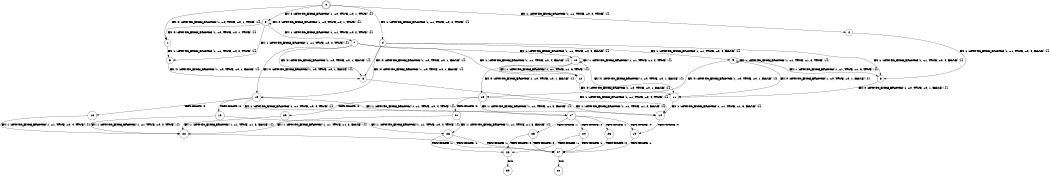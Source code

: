 digraph BCG {
size = "7, 10.5";
center = TRUE;
node [shape = circle];
0 [peripheries = 2];
0 -> 1 [label = "EX !0 !ATOMIC_EXCH_BRANCH (1, +0, TRUE, +0, 1, TRUE) !{}"];
0 -> 2 [label = "EX !1 !ATOMIC_EXCH_BRANCH (1, +1, TRUE, +0, 2, TRUE) !{}"];
0 -> 3 [label = "EX !0 !ATOMIC_EXCH_BRANCH (1, +0, TRUE, +0, 1, TRUE) !{}"];
0 -> 4 [label = "EX !1 !ATOMIC_EXCH_BRANCH (1, +1, TRUE, +0, 2, TRUE) !{}"];
1 -> 5 [label = "EX !1 !ATOMIC_EXCH_BRANCH (1, +1, TRUE, +0, 2, TRUE) !{}"];
2 -> 6 [label = "EX !1 !ATOMIC_EXCH_BRANCH (1, +1, TRUE, +0, 4, FALSE) !{}"];
3 -> 1 [label = "EX !0 !ATOMIC_EXCH_BRANCH (1, +0, TRUE, +0, 1, TRUE) !{}"];
3 -> 5 [label = "EX !1 !ATOMIC_EXCH_BRANCH (1, +1, TRUE, +0, 2, TRUE) !{}"];
3 -> 3 [label = "EX !0 !ATOMIC_EXCH_BRANCH (1, +0, TRUE, +0, 1, TRUE) !{}"];
3 -> 7 [label = "EX !1 !ATOMIC_EXCH_BRANCH (1, +1, TRUE, +0, 2, TRUE) !{}"];
4 -> 6 [label = "EX !1 !ATOMIC_EXCH_BRANCH (1, +1, TRUE, +0, 4, FALSE) !{}"];
4 -> 8 [label = "EX !0 !ATOMIC_EXCH_BRANCH (1, +0, TRUE, +0, 1, FALSE) !{}"];
4 -> 9 [label = "EX !1 !ATOMIC_EXCH_BRANCH (1, +1, TRUE, +0, 4, FALSE) !{}"];
4 -> 10 [label = "EX !0 !ATOMIC_EXCH_BRANCH (1, +0, TRUE, +0, 1, FALSE) !{}"];
5 -> 8 [label = "EX !0 !ATOMIC_EXCH_BRANCH (1, +0, TRUE, +0, 1, FALSE) !{}"];
6 -> 11 [label = "EX !0 !ATOMIC_EXCH_BRANCH (1, +0, TRUE, +0, 1, FALSE) !{}"];
7 -> 8 [label = "EX !0 !ATOMIC_EXCH_BRANCH (1, +0, TRUE, +0, 1, FALSE) !{}"];
7 -> 12 [label = "EX !1 !ATOMIC_EXCH_BRANCH (1, +1, TRUE, +0, 4, FALSE) !{}"];
7 -> 10 [label = "EX !0 !ATOMIC_EXCH_BRANCH (1, +0, TRUE, +0, 1, FALSE) !{}"];
7 -> 13 [label = "EX !1 !ATOMIC_EXCH_BRANCH (1, +1, TRUE, +0, 4, FALSE) !{}"];
8 -> 14 [label = "EX !1 !ATOMIC_EXCH_BRANCH (1, +1, TRUE, +0, 4, TRUE) !{}"];
9 -> 6 [label = "EX !1 !ATOMIC_EXCH_BRANCH (1, +1, TRUE, +1, 3, TRUE) !{}"];
9 -> 11 [label = "EX !0 !ATOMIC_EXCH_BRANCH (1, +0, TRUE, +0, 1, FALSE) !{}"];
9 -> 9 [label = "EX !1 !ATOMIC_EXCH_BRANCH (1, +1, TRUE, +1, 3, TRUE) !{}"];
9 -> 15 [label = "EX !0 !ATOMIC_EXCH_BRANCH (1, +0, TRUE, +0, 1, FALSE) !{}"];
10 -> 14 [label = "EX !1 !ATOMIC_EXCH_BRANCH (1, +1, TRUE, +0, 4, TRUE) !{}"];
10 -> 16 [label = "TERMINATE !0"];
10 -> 17 [label = "EX !1 !ATOMIC_EXCH_BRANCH (1, +1, TRUE, +0, 4, TRUE) !{}"];
10 -> 18 [label = "TERMINATE !0"];
11 -> 14 [label = "EX !1 !ATOMIC_EXCH_BRANCH (1, +1, TRUE, +1, 3, FALSE) !{}"];
12 -> 11 [label = "EX !0 !ATOMIC_EXCH_BRANCH (1, +0, TRUE, +0, 1, FALSE) !{}"];
13 -> 11 [label = "EX !0 !ATOMIC_EXCH_BRANCH (1, +0, TRUE, +0, 1, FALSE) !{}"];
13 -> 12 [label = "EX !1 !ATOMIC_EXCH_BRANCH (1, +1, TRUE, +1, 3, TRUE) !{}"];
13 -> 15 [label = "EX !0 !ATOMIC_EXCH_BRANCH (1, +0, TRUE, +0, 1, FALSE) !{}"];
13 -> 13 [label = "EX !1 !ATOMIC_EXCH_BRANCH (1, +1, TRUE, +1, 3, TRUE) !{}"];
14 -> 19 [label = "TERMINATE !0"];
15 -> 14 [label = "EX !1 !ATOMIC_EXCH_BRANCH (1, +1, TRUE, +1, 3, FALSE) !{}"];
15 -> 20 [label = "TERMINATE !0"];
15 -> 17 [label = "EX !1 !ATOMIC_EXCH_BRANCH (1, +1, TRUE, +1, 3, FALSE) !{}"];
15 -> 21 [label = "TERMINATE !0"];
16 -> 22 [label = "EX !1 !ATOMIC_EXCH_BRANCH (1, +1, TRUE, +0, 4, TRUE) !{}"];
17 -> 19 [label = "TERMINATE !0"];
17 -> 23 [label = "TERMINATE !1"];
17 -> 24 [label = "TERMINATE !0"];
17 -> 25 [label = "TERMINATE !1"];
18 -> 22 [label = "EX !1 !ATOMIC_EXCH_BRANCH (1, +1, TRUE, +0, 4, TRUE) !{}"];
18 -> 26 [label = "EX !1 !ATOMIC_EXCH_BRANCH (1, +1, TRUE, +0, 4, TRUE) !{}"];
19 -> 27 [label = "TERMINATE !1"];
20 -> 22 [label = "EX !1 !ATOMIC_EXCH_BRANCH (1, +1, TRUE, +1, 3, FALSE) !{}"];
21 -> 22 [label = "EX !1 !ATOMIC_EXCH_BRANCH (1, +1, TRUE, +1, 3, FALSE) !{}"];
21 -> 26 [label = "EX !1 !ATOMIC_EXCH_BRANCH (1, +1, TRUE, +1, 3, FALSE) !{}"];
22 -> 27 [label = "TERMINATE !1"];
23 -> 27 [label = "TERMINATE !0"];
24 -> 27 [label = "TERMINATE !1"];
24 -> 28 [label = "TERMINATE !1"];
25 -> 27 [label = "TERMINATE !0"];
25 -> 28 [label = "TERMINATE !0"];
26 -> 27 [label = "TERMINATE !1"];
26 -> 28 [label = "TERMINATE !1"];
27 -> 29 [label = "exit"];
28 -> 30 [label = "exit"];
}
